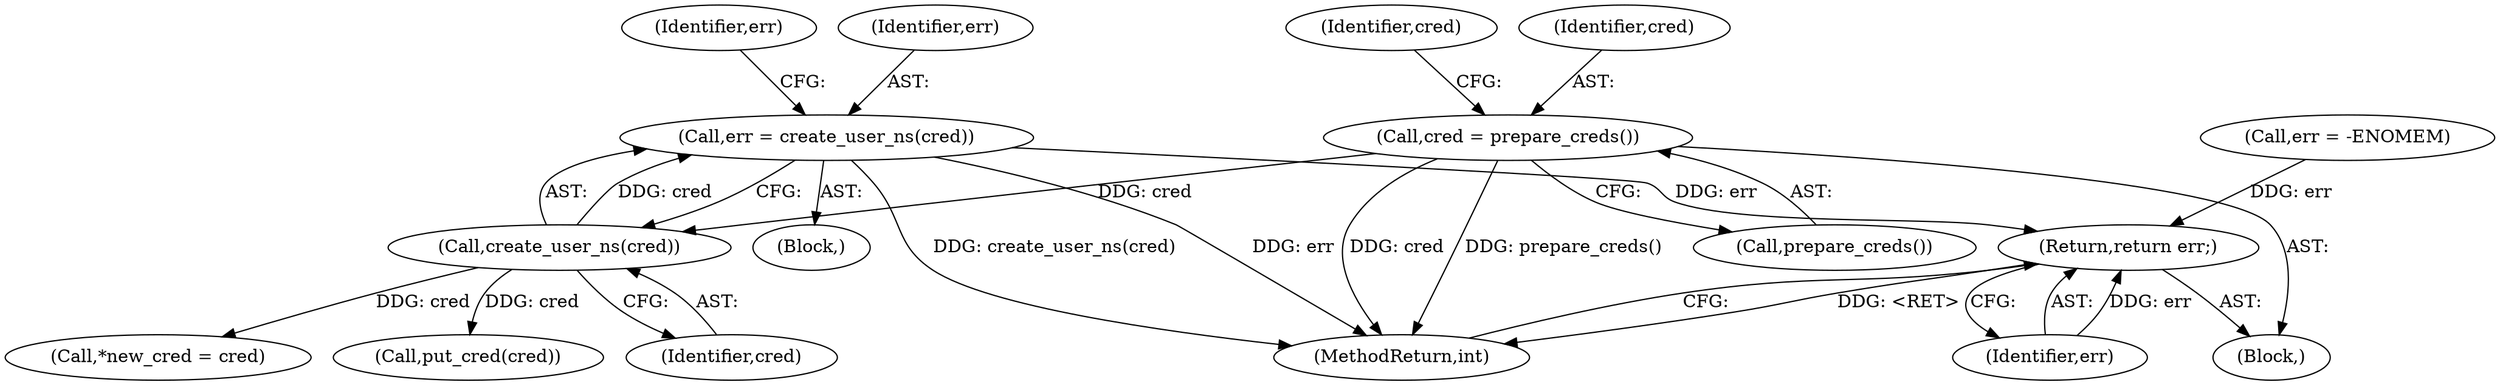digraph "0_linux_6160968cee8b90a5dd95318d716e31d7775c4ef3@API" {
"1000123" [label="(Call,err = create_user_ns(cred))"];
"1000125" [label="(Call,create_user_ns(cred))"];
"1000117" [label="(Call,cred = prepare_creds())"];
"1000136" [label="(Return,return err;)"];
"1000122" [label="(Block,)"];
"1000128" [label="(Identifier,err)"];
"1000121" [label="(Identifier,cred)"];
"1000106" [label="(Call,err = -ENOMEM)"];
"1000125" [label="(Call,create_user_ns(cred))"];
"1000138" [label="(MethodReturn,int)"];
"1000118" [label="(Identifier,cred)"];
"1000123" [label="(Call,err = create_user_ns(cred))"];
"1000103" [label="(Block,)"];
"1000136" [label="(Return,return err;)"];
"1000124" [label="(Identifier,err)"];
"1000126" [label="(Identifier,cred)"];
"1000129" [label="(Call,put_cred(cred))"];
"1000137" [label="(Identifier,err)"];
"1000132" [label="(Call,*new_cred = cred)"];
"1000117" [label="(Call,cred = prepare_creds())"];
"1000119" [label="(Call,prepare_creds())"];
"1000123" -> "1000122"  [label="AST: "];
"1000123" -> "1000125"  [label="CFG: "];
"1000124" -> "1000123"  [label="AST: "];
"1000125" -> "1000123"  [label="AST: "];
"1000128" -> "1000123"  [label="CFG: "];
"1000123" -> "1000138"  [label="DDG: create_user_ns(cred)"];
"1000123" -> "1000138"  [label="DDG: err"];
"1000125" -> "1000123"  [label="DDG: cred"];
"1000123" -> "1000136"  [label="DDG: err"];
"1000125" -> "1000126"  [label="CFG: "];
"1000126" -> "1000125"  [label="AST: "];
"1000117" -> "1000125"  [label="DDG: cred"];
"1000125" -> "1000129"  [label="DDG: cred"];
"1000125" -> "1000132"  [label="DDG: cred"];
"1000117" -> "1000103"  [label="AST: "];
"1000117" -> "1000119"  [label="CFG: "];
"1000118" -> "1000117"  [label="AST: "];
"1000119" -> "1000117"  [label="AST: "];
"1000121" -> "1000117"  [label="CFG: "];
"1000117" -> "1000138"  [label="DDG: cred"];
"1000117" -> "1000138"  [label="DDG: prepare_creds()"];
"1000136" -> "1000103"  [label="AST: "];
"1000136" -> "1000137"  [label="CFG: "];
"1000137" -> "1000136"  [label="AST: "];
"1000138" -> "1000136"  [label="CFG: "];
"1000136" -> "1000138"  [label="DDG: <RET>"];
"1000137" -> "1000136"  [label="DDG: err"];
"1000106" -> "1000136"  [label="DDG: err"];
}
